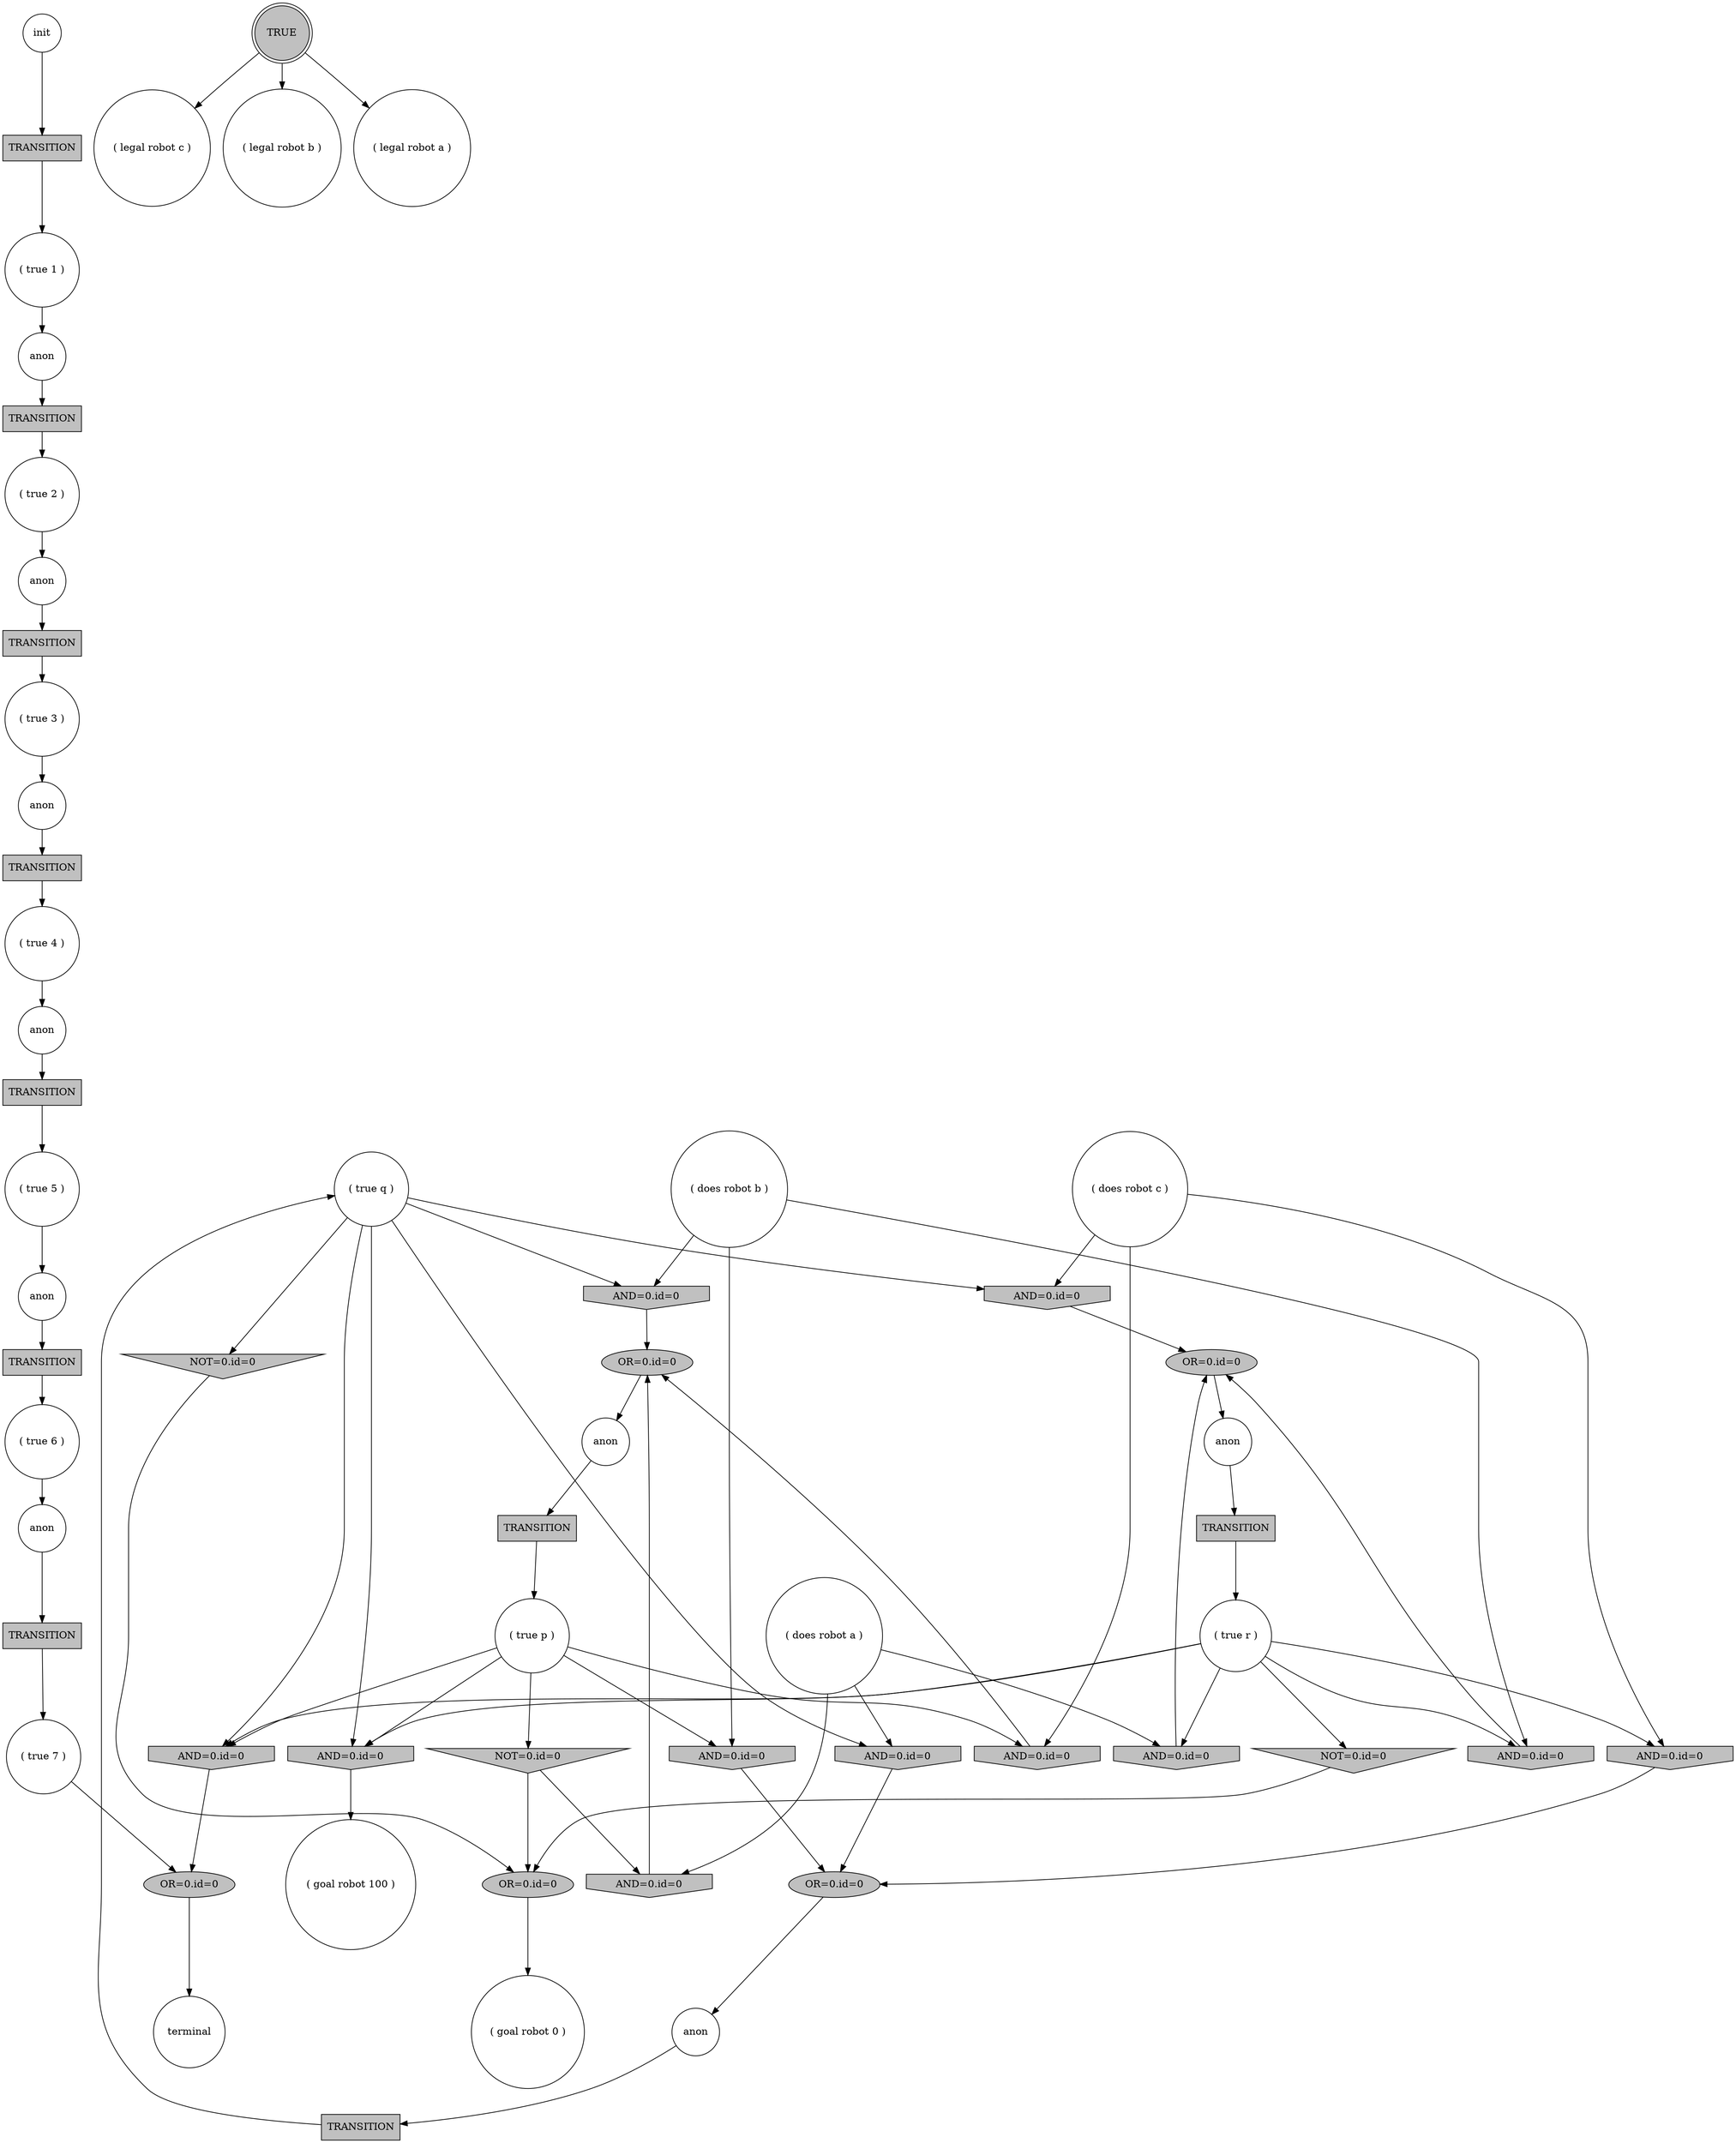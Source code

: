 digraph propNet
{
	"@65b3a032"[shape=circle, style= filled, fillcolor=white, label="( true q )"]; "@65b3a032"->"@5464f285"; "@65b3a032"->"@7718532a"; "@65b3a032"->"@1943d9c8"; "@65b3a032"->"@4d43bcb8"; "@65b3a032"->"@7f630f9f"; "@65b3a032"->"@2dfbc545"; 
	"@38b9babd"[shape=box, style= filled, fillcolor=grey, label="TRANSITION"]; "@38b9babd"->"@252ad222"; 
	"@1cfbab7e"[shape=circle, style= filled, fillcolor=white, label="anon"]; "@1cfbab7e"->"@44f938e2"; 
	"@2936d0be"[shape=circle, style= filled, fillcolor=white, label="anon"]; "@2936d0be"->"@5461cd87"; 
	"@252ad222"[shape=circle, style= filled, fillcolor=white, label="( true 5 )"]; "@252ad222"->"@677dc6d3"; 
	"@1943d9c8"[shape=invhouse, style= filled, fillcolor=grey, label="AND=0.id=0"]; "@1943d9c8"->"@61fb7da6"; 
	"@12abd320"[shape=ellipse, style= filled, fillcolor=grey, label="OR=0.id=0"]; "@12abd320"->"@52edd44"; 
	"@ccef0c1"[shape=circle, style= filled, fillcolor=white, label="( legal robot c )"]; 
	"@5494c884"[shape=box, style= filled, fillcolor=grey, label="TRANSITION"]; "@5494c884"->"@7f8df3a2"; 
	"@25c73450"[shape=circle, style= filled, fillcolor=white, label="( true 6 )"]; "@25c73450"->"@1721a2c9"; 
	"@21610b76"[shape=circle, style= filled, fillcolor=white, label="( true 4 )"]; "@21610b76"->"@4da9c1da"; 
	"@44f938e2"[shape=box, style= filled, fillcolor=grey, label="TRANSITION"]; "@44f938e2"->"@65b3a032"; 
	"@8a3f63f"[shape=invtriangle, style= filled, fillcolor=grey, label="NOT=0.id=0"]; "@8a3f63f"->"@12abd320"; 
	"@450d4c92"[shape=ellipse, style= filled, fillcolor=grey, label="OR=0.id=0"]; "@450d4c92"->"@291a7433"; 
	"@1cf6bbd2"[shape=doublecircle, style= filled, fillcolor=grey, label="TRUE"]; "@1cf6bbd2"->"@6f4181f5"; "@1cf6bbd2"->"@1e55aa6b"; "@1cf6bbd2"->"@ccef0c1"; 
	"@bf501d0"[shape=circle, style= filled, fillcolor=white, label="( true 2 )"]; "@bf501d0"->"@6061835b"; 
	"@6dab5fc"[shape=circle, style= filled, fillcolor=white, label="( does robot b )"]; "@6dab5fc"->"@489c506c"; "@6dab5fc"->"@5464f285"; "@6dab5fc"->"@1dc35309"; 
	"@50084020"[shape=circle, style= filled, fillcolor=white, label="( goal robot 100 )"]; 
	"@291a7433"[shape=circle, style= filled, fillcolor=white, label="anon"]; "@291a7433"->"@626e45d8"; 
	"@5392e1b9"[shape=box, style= filled, fillcolor=grey, label="TRANSITION"]; "@5392e1b9"->"@4dcf65e0"; 
	"@677dc6d3"[shape=circle, style= filled, fillcolor=white, label="anon"]; "@677dc6d3"->"@23a2bdcc"; 
	"@4dcf65e0"[shape=circle, style= filled, fillcolor=white, label="( true 1 )"]; "@4dcf65e0"->"@7c3127d7"; 
	"@7f8df3a2"[shape=circle, style= filled, fillcolor=white, label="( true 3 )"]; "@7f8df3a2"->"@2936d0be"; 
	"@7718532a"[shape=invhouse, style= filled, fillcolor=grey, label="AND=0.id=0"]; "@7718532a"->"@6cff042c"; 
	"@6f4181f5"[shape=circle, style= filled, fillcolor=white, label="( legal robot b )"]; 
	"@626e45d8"[shape=box, style= filled, fillcolor=grey, label="TRANSITION"]; "@626e45d8"->"@1fdbfa93"; 
	"@466281d4"[shape=invhouse, style= filled, fillcolor=grey, label="AND=0.id=0"]; "@466281d4"->"@450d4c92"; 
	"@6061835b"[shape=circle, style= filled, fillcolor=white, label="anon"]; "@6061835b"->"@5494c884"; 
	"@2dfbc545"[shape=invhouse, style= filled, fillcolor=grey, label="AND=0.id=0"]; "@2dfbc545"->"@3fa80d6a"; 
	"@1e55aa6b"[shape=circle, style= filled, fillcolor=white, label="( legal robot a )"]; 
	"@13f8ebc7"[shape=circle, style= filled, fillcolor=white, label="( does robot c )"]; "@13f8ebc7"->"@1e5710b4"; "@13f8ebc7"->"@607bcd97"; "@13f8ebc7"->"@2dfbc545"; 
	"@902b042"[shape=circle, style= filled, fillcolor=white, label="( true r )"]; "@902b042"->"@489c506c"; "@902b042"->"@1e5710b4"; "@902b042"->"@5983f7fb"; "@902b042"->"@1943d9c8"; "@902b042"->"@4d43bcb8"; "@902b042"->"@8a3f63f"; 
	"@3fa80d6a"[shape=ellipse, style= filled, fillcolor=grey, label="OR=0.id=0"]; "@3fa80d6a"->"@36ea1f12"; 
	"@1fdbfa93"[shape=circle, style= filled, fillcolor=white, label="( true p )"]; "@1fdbfa93"->"@5678e12f"; "@1fdbfa93"->"@1dc35309"; "@1fdbfa93"->"@1943d9c8"; "@1fdbfa93"->"@4d43bcb8"; "@1fdbfa93"->"@607bcd97"; 
	"@1dc35309"[shape=invhouse, style= filled, fillcolor=grey, label="AND=0.id=0"]; "@1dc35309"->"@6cff042c"; 
	"@32154658"[shape=box, style= filled, fillcolor=grey, label="TRANSITION"]; "@32154658"->"@bf501d0"; 
	"@6cff042c"[shape=ellipse, style= filled, fillcolor=grey, label="OR=0.id=0"]; "@6cff042c"->"@1cfbab7e"; 
	"@21b0dde3"[shape=circle, style= filled, fillcolor=white, label="init"]; "@21b0dde3"->"@5392e1b9"; 
	"@360d42d9"[shape=circle, style= filled, fillcolor=white, label="( true 7 )"]; "@360d42d9"->"@61fb7da6"; 
	"@75576d81"[shape=circle, style= filled, fillcolor=white, label="( does robot a )"]; "@75576d81"->"@7718532a"; "@75576d81"->"@466281d4"; "@75576d81"->"@5983f7fb"; 
	"@5678e12f"[shape=invtriangle, style= filled, fillcolor=grey, label="NOT=0.id=0"]; "@5678e12f"->"@466281d4"; "@5678e12f"->"@12abd320"; 
	"@61fb7da6"[shape=ellipse, style= filled, fillcolor=grey, label="OR=0.id=0"]; "@61fb7da6"->"@11843fdb"; 
	"@11843fdb"[shape=circle, style= filled, fillcolor=white, label="terminal"]; 
	"@5464f285"[shape=invhouse, style= filled, fillcolor=grey, label="AND=0.id=0"]; "@5464f285"->"@450d4c92"; 
	"@1e5710b4"[shape=invhouse, style= filled, fillcolor=grey, label="AND=0.id=0"]; "@1e5710b4"->"@6cff042c"; 
	"@7c3127d7"[shape=circle, style= filled, fillcolor=white, label="anon"]; "@7c3127d7"->"@32154658"; 
	"@5461cd87"[shape=box, style= filled, fillcolor=grey, label="TRANSITION"]; "@5461cd87"->"@21610b76"; 
	"@1721a2c9"[shape=circle, style= filled, fillcolor=white, label="anon"]; "@1721a2c9"->"@20861f73"; 
	"@52edd44"[shape=circle, style= filled, fillcolor=white, label="( goal robot 0 )"]; 
	"@607bcd97"[shape=invhouse, style= filled, fillcolor=grey, label="AND=0.id=0"]; "@607bcd97"->"@450d4c92"; 
	"@23a2bdcc"[shape=box, style= filled, fillcolor=grey, label="TRANSITION"]; "@23a2bdcc"->"@25c73450"; 
	"@489c506c"[shape=invhouse, style= filled, fillcolor=grey, label="AND=0.id=0"]; "@489c506c"->"@3fa80d6a"; 
	"@31600e92"[shape=box, style= filled, fillcolor=grey, label="TRANSITION"]; "@31600e92"->"@902b042"; 
	"@4da9c1da"[shape=circle, style= filled, fillcolor=white, label="anon"]; "@4da9c1da"->"@38b9babd"; 
	"@20861f73"[shape=box, style= filled, fillcolor=grey, label="TRANSITION"]; "@20861f73"->"@360d42d9"; 
	"@36ea1f12"[shape=circle, style= filled, fillcolor=white, label="anon"]; "@36ea1f12"->"@31600e92"; 
	"@5983f7fb"[shape=invhouse, style= filled, fillcolor=grey, label="AND=0.id=0"]; "@5983f7fb"->"@3fa80d6a"; 
	"@4d43bcb8"[shape=invhouse, style= filled, fillcolor=grey, label="AND=0.id=0"]; "@4d43bcb8"->"@50084020"; 
	"@7f630f9f"[shape=invtriangle, style= filled, fillcolor=grey, label="NOT=0.id=0"]; "@7f630f9f"->"@12abd320"; 
}